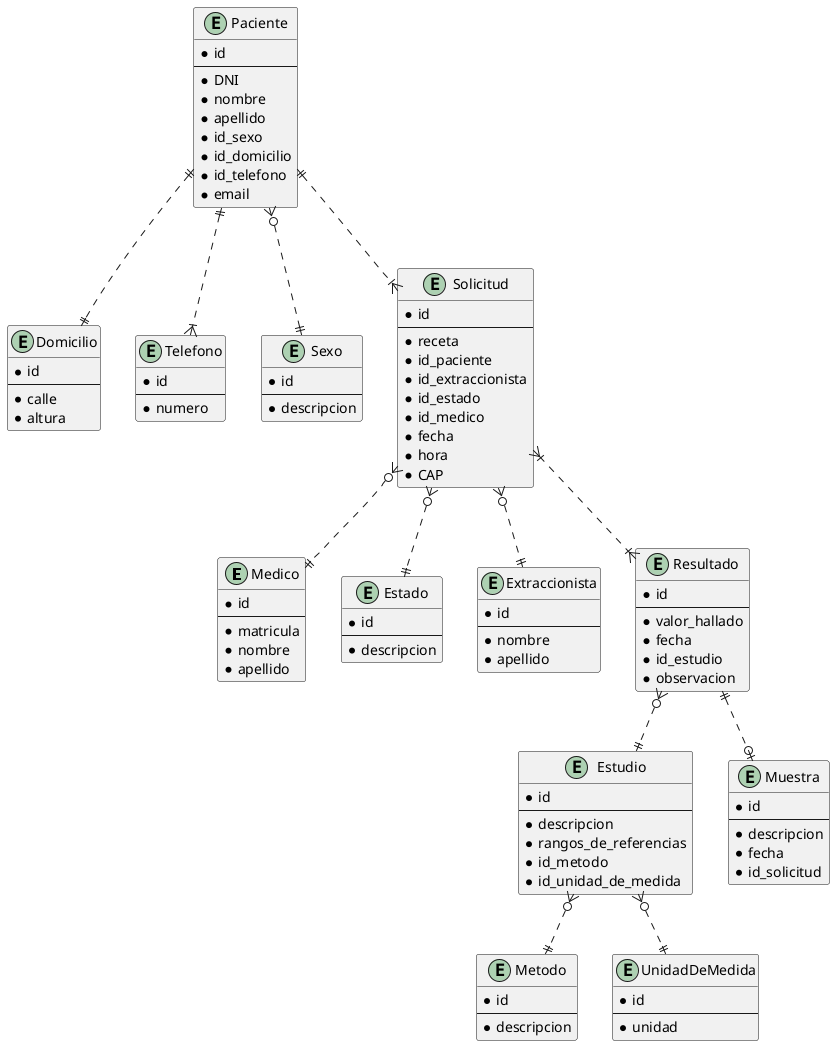 @startuml ERDiagram
entity Medico {
    * id
    --
    * matricula
    * nombre
    * apellido
}

entity Domicilio {
    * id
    --
    * calle
    * altura
}

entity Telefono {
    * id
    --
    * numero
}

entity Sexo {
    * id
    --
    * descripcion
}

entity Paciente {
    * id
    --
    * DNI
    * nombre
    * apellido
    * id_sexo
    * id_domicilio
    * id_telefono
    * email
}

entity Estado {
    * id
    --
    * descripcion
}

entity Estudio {
    * id
    --
    * descripcion
    * rangos_de_referencias
    * id_metodo
    * id_unidad_de_medida
}

entity Solicitud {
    * id
    --
    * receta
    * id_paciente
    * id_extraccionista
    * id_estado
    * id_medico
    * fecha
    * hora
    * CAP
}

entity Extraccionista {
    * id
    --
    * nombre
    * apellido
}

entity Muestra {
    * id
    --
    * descripcion
    * fecha
    * id_solicitud
}

entity Metodo {
    * id
    --
    * descripcion
}

entity Resultado {
    * id
    --
    * valor_hallado
    * fecha
    * id_estudio
    * observacion
}

entity UnidadDeMedida {
    * id
    --
    * unidad
}

Paciente ||..|| Domicilio
Paciente ||..|{ Telefono
Paciente }o..|| Sexo
Paciente ||..|{ Solicitud
Solicitud }o..|| Medico
Solicitud }o..|| Estado
Resultado ||..o| Muestra
Solicitud }o..|| Extraccionista
Estudio }o..|| Metodo
Solicitud }|..|{ Resultado
Estudio }o..|| UnidadDeMedida
Resultado }o..|| Estudio

@enduml